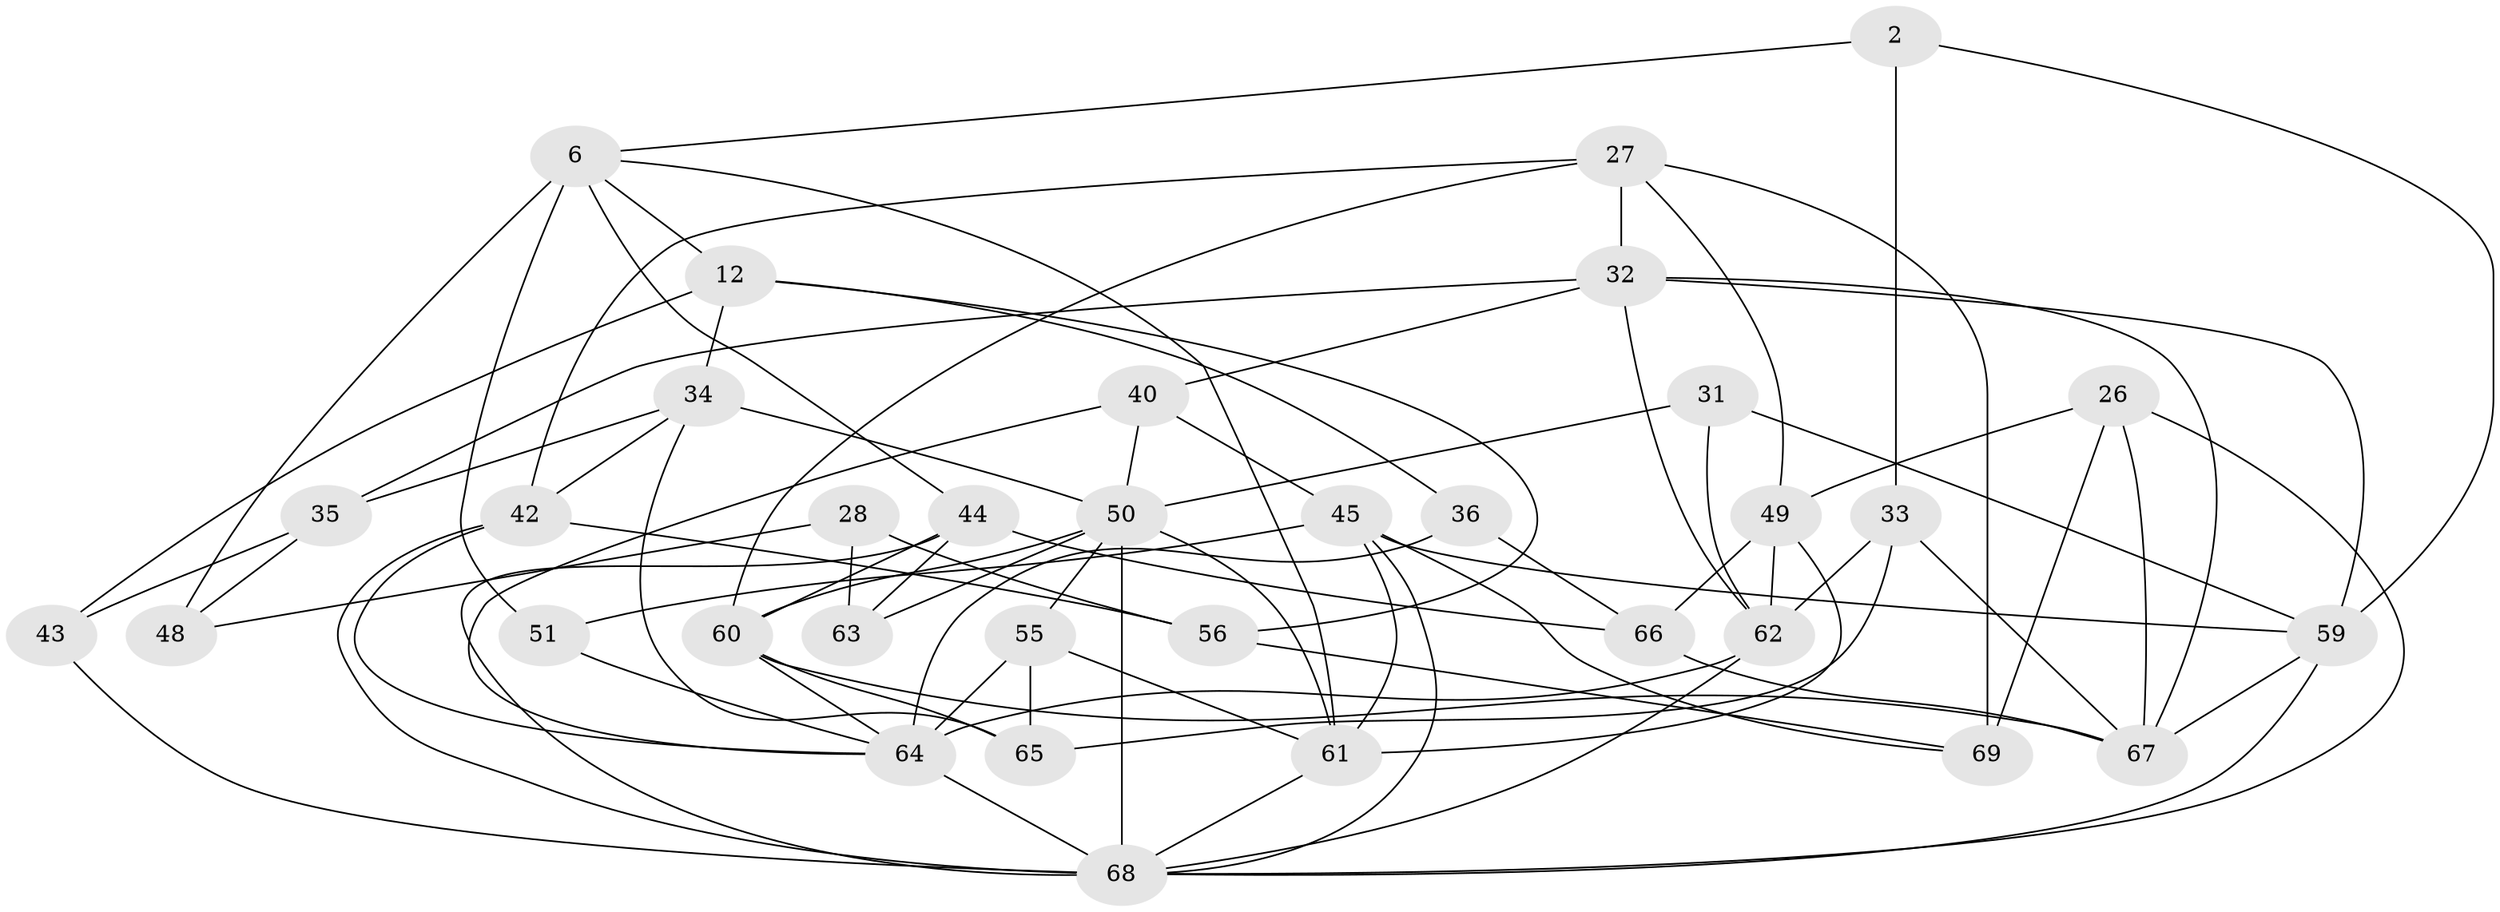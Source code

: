 // original degree distribution, {4: 0.2463768115942029, 3: 0.2753623188405797, 5: 0.2463768115942029, 7: 0.028985507246376812, 2: 0.11594202898550725, 6: 0.08695652173913043}
// Generated by graph-tools (version 1.1) at 2025/49/03/09/25 04:49:35]
// undirected, 34 vertices, 82 edges
graph export_dot {
graph [start="1"]
  node [color=gray90,style=filled];
  2;
  6;
  12;
  26;
  27;
  28;
  31;
  32 [super="+17"];
  33;
  34;
  35 [super="+21"];
  36;
  40 [super="+3"];
  42;
  43;
  44;
  45 [super="+15+23"];
  48 [super="+39"];
  49 [super="+9"];
  50 [super="+4+38+41"];
  51 [super="+11"];
  55;
  56 [super="+5"];
  59 [super="+47+46"];
  60;
  61 [super="+13+24"];
  62 [super="+25"];
  63;
  64 [super="+52+57"];
  65 [super="+8+18"];
  66 [super="+10"];
  67 [super="+1"];
  68 [super="+54+19+58"];
  69 [super="+30"];
  2 -- 33;
  2 -- 6;
  2 -- 59;
  6 -- 44;
  6 -- 12;
  6 -- 51 [weight=2];
  6 -- 61;
  6 -- 48;
  12 -- 34;
  12 -- 36;
  12 -- 43;
  12 -- 56;
  26 -- 67;
  26 -- 69 [weight=2];
  26 -- 49;
  26 -- 68;
  27 -- 60;
  27 -- 49;
  27 -- 42;
  27 -- 69;
  27 -- 32;
  28 -- 56 [weight=2];
  28 -- 48;
  28 -- 63;
  31 -- 62;
  31 -- 59;
  31 -- 50;
  32 -- 40;
  32 -- 62 [weight=2];
  32 -- 67;
  32 -- 35;
  32 -- 59 [weight=2];
  33 -- 62;
  33 -- 65 [weight=2];
  33 -- 67;
  34 -- 42;
  34 -- 65;
  34 -- 35;
  34 -- 50;
  35 -- 43 [weight=2];
  35 -- 48;
  36 -- 66 [weight=2];
  36 -- 64;
  40 -- 64;
  40 -- 50 [weight=3];
  40 -- 45 [weight=3];
  42 -- 68 [weight=2];
  42 -- 64;
  42 -- 56;
  43 -- 68 [weight=2];
  44 -- 63;
  44 -- 60;
  44 -- 66;
  44 -- 68;
  45 -- 61;
  45 -- 59 [weight=2];
  45 -- 51 [weight=2];
  45 -- 68;
  45 -- 69;
  49 -- 66;
  49 -- 62;
  49 -- 61;
  50 -- 60;
  50 -- 63;
  50 -- 55;
  50 -- 61;
  50 -- 68 [weight=3];
  51 -- 64;
  55 -- 64 [weight=3];
  55 -- 65;
  55 -- 61;
  56 -- 69;
  59 -- 68;
  59 -- 67;
  60 -- 64;
  60 -- 67;
  60 -- 65;
  61 -- 68;
  62 -- 68 [weight=2];
  62 -- 64;
  64 -- 68;
  66 -- 67;
}
